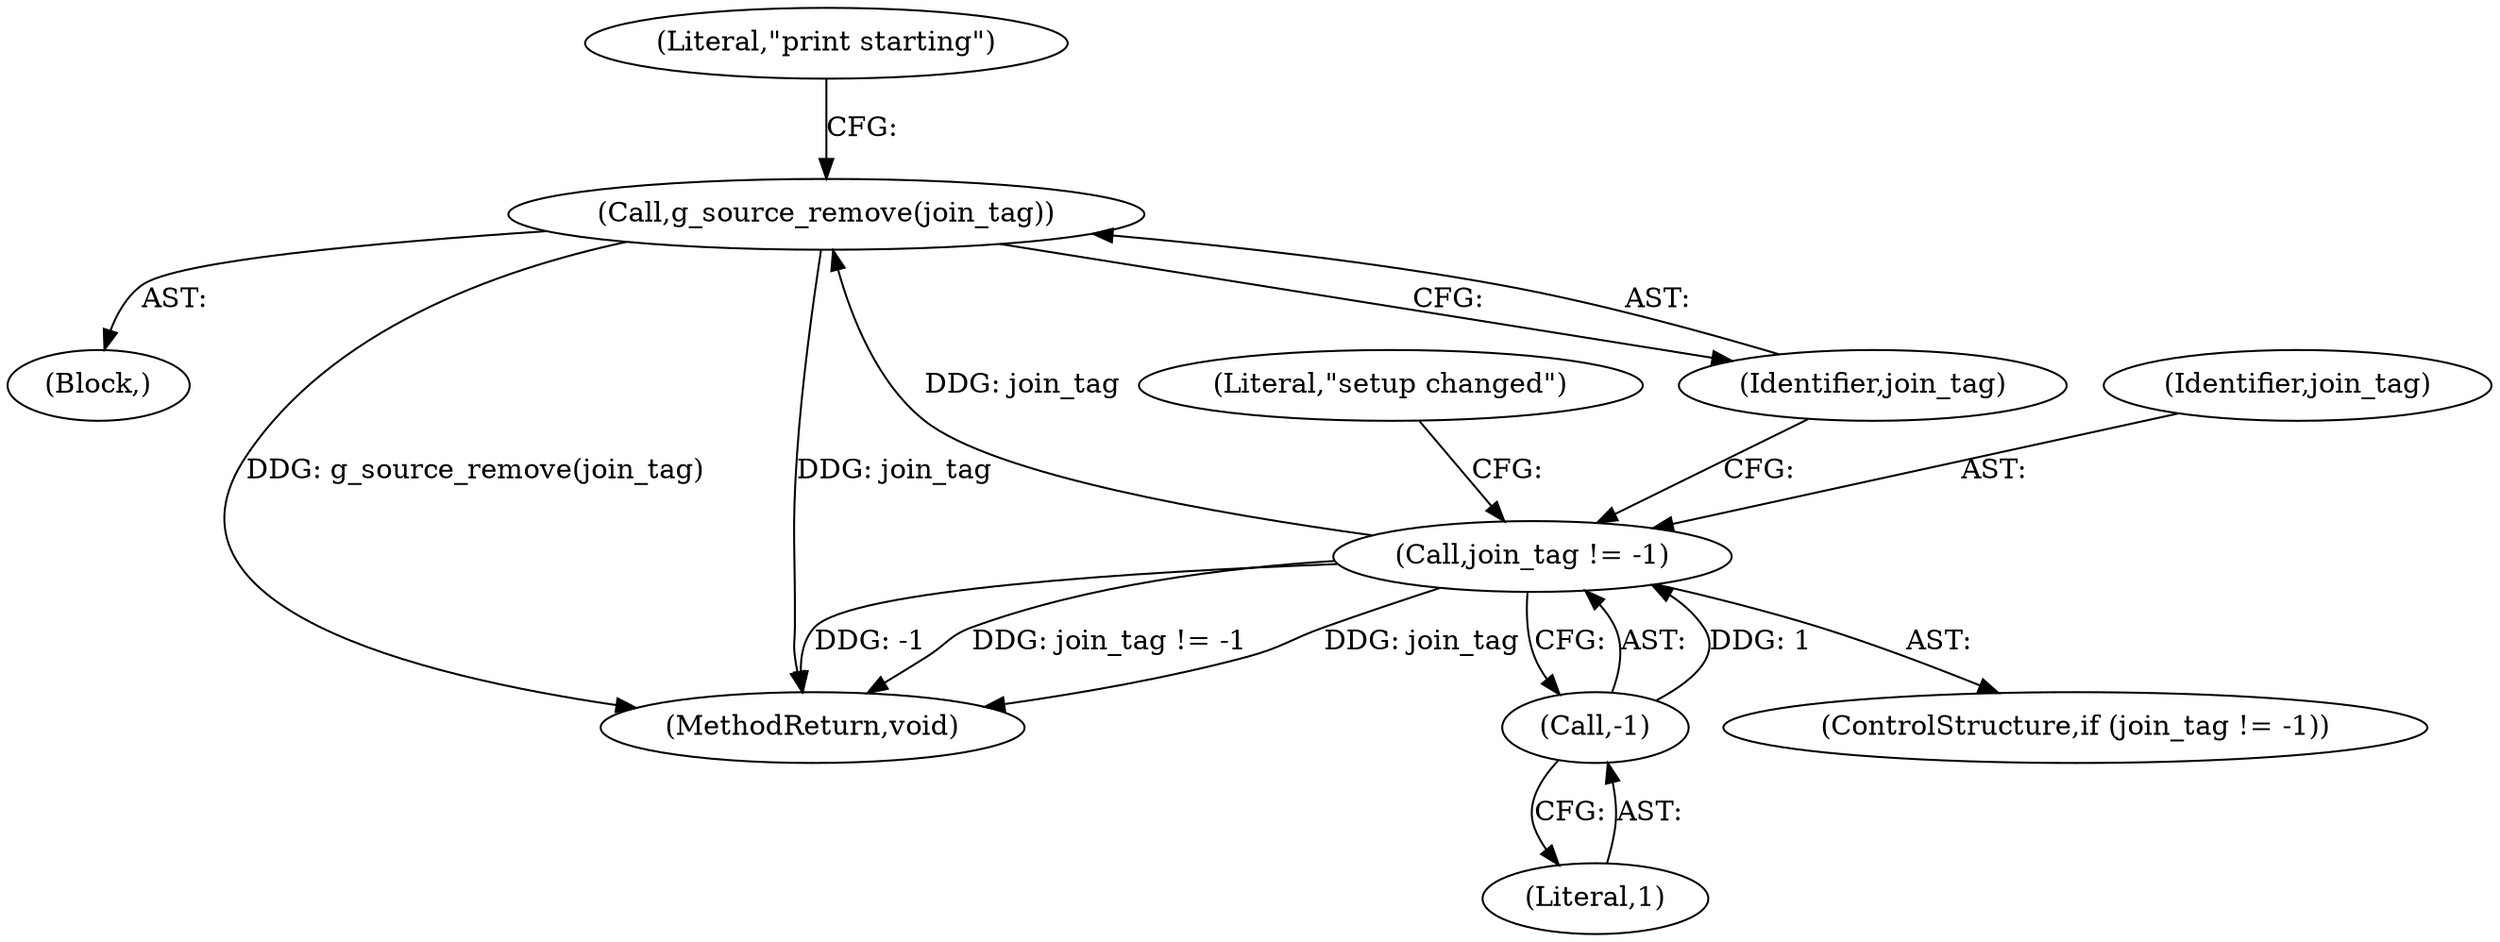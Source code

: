 digraph "0_irssi_77b2631c78461965bc9a7414aae206b5c514e1b3@API" {
"1000117" [label="(Call,g_source_remove(join_tag))"];
"1000112" [label="(Call,join_tag != -1)"];
"1000114" [label="(Call,-1)"];
"1000116" [label="(Block,)"];
"1000120" [label="(Literal,\"print starting\")"];
"1000115" [label="(Literal,1)"];
"1000112" [label="(Call,join_tag != -1)"];
"1000111" [label="(ControlStructure,if (join_tag != -1))"];
"1000117" [label="(Call,g_source_remove(join_tag))"];
"1000125" [label="(Literal,\"setup changed\")"];
"1000149" [label="(MethodReturn,void)"];
"1000118" [label="(Identifier,join_tag)"];
"1000113" [label="(Identifier,join_tag)"];
"1000114" [label="(Call,-1)"];
"1000117" -> "1000116"  [label="AST: "];
"1000117" -> "1000118"  [label="CFG: "];
"1000118" -> "1000117"  [label="AST: "];
"1000120" -> "1000117"  [label="CFG: "];
"1000117" -> "1000149"  [label="DDG: g_source_remove(join_tag)"];
"1000117" -> "1000149"  [label="DDG: join_tag"];
"1000112" -> "1000117"  [label="DDG: join_tag"];
"1000112" -> "1000111"  [label="AST: "];
"1000112" -> "1000114"  [label="CFG: "];
"1000113" -> "1000112"  [label="AST: "];
"1000114" -> "1000112"  [label="AST: "];
"1000118" -> "1000112"  [label="CFG: "];
"1000125" -> "1000112"  [label="CFG: "];
"1000112" -> "1000149"  [label="DDG: -1"];
"1000112" -> "1000149"  [label="DDG: join_tag != -1"];
"1000112" -> "1000149"  [label="DDG: join_tag"];
"1000114" -> "1000112"  [label="DDG: 1"];
"1000114" -> "1000115"  [label="CFG: "];
"1000115" -> "1000114"  [label="AST: "];
}
